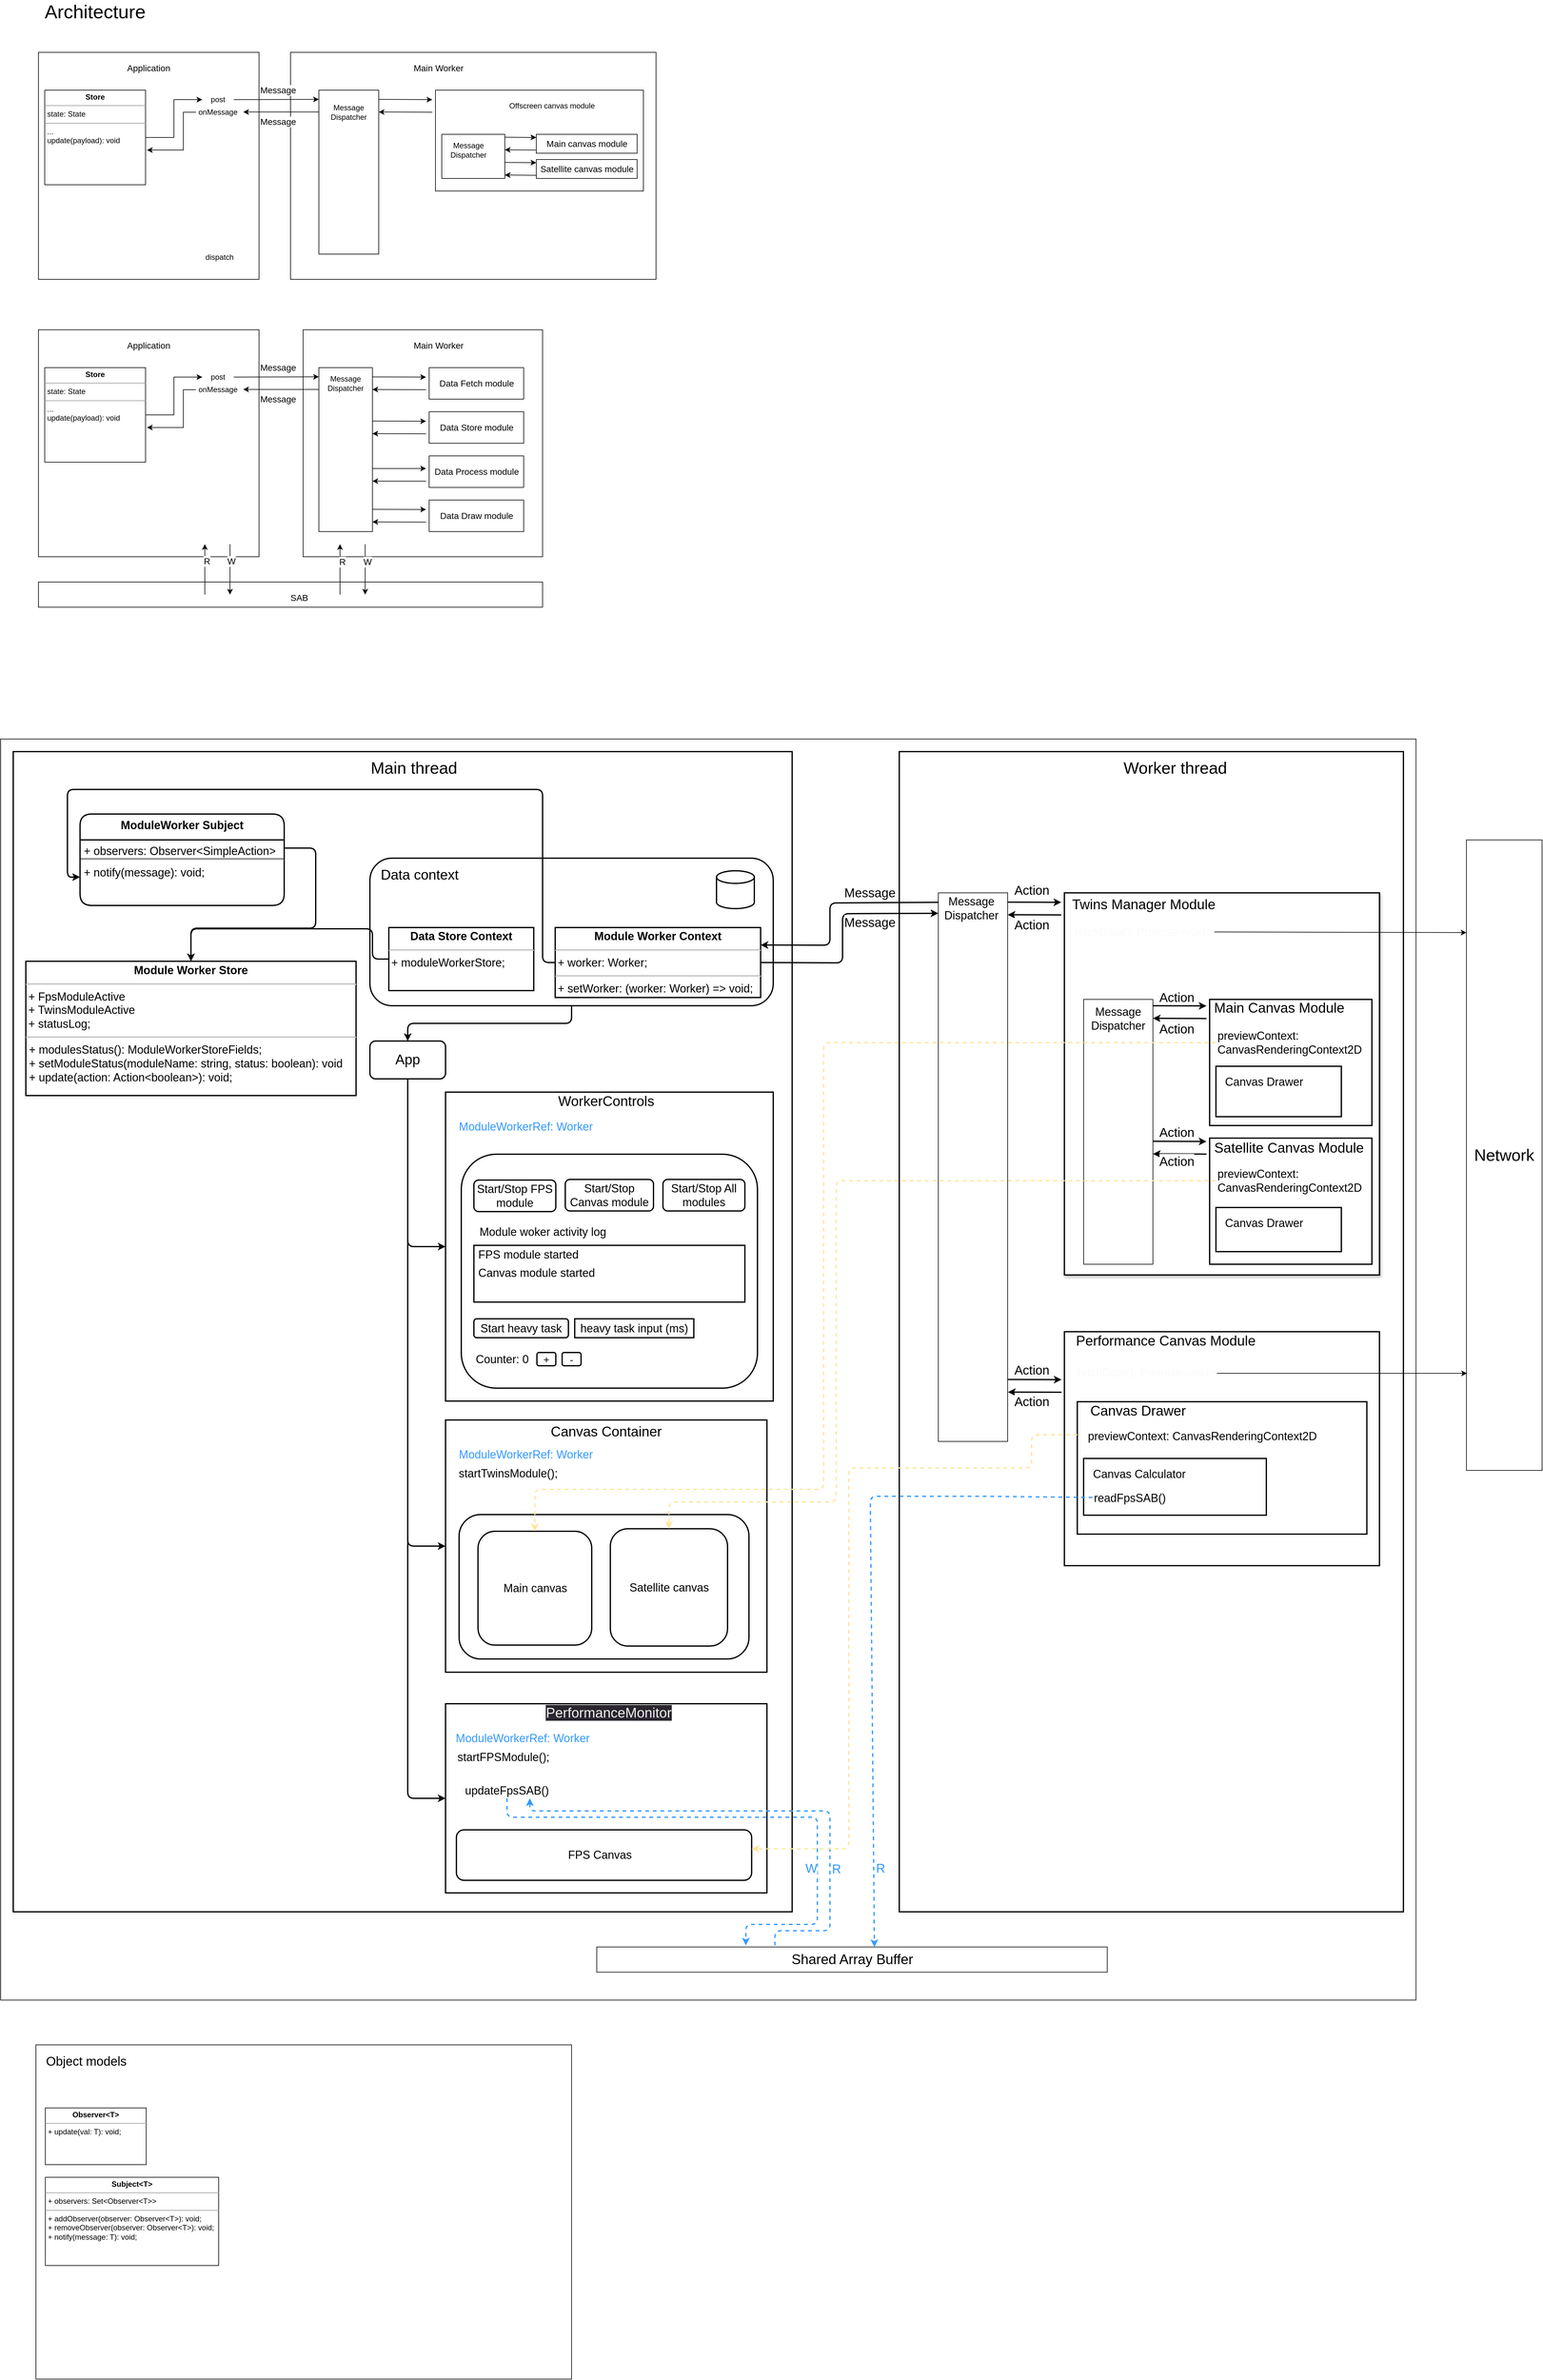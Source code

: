 <mxfile version="20.7.4" type="device"><diagram id="h54g0RJY-SKCdIhrQ2Me" name="Page-1"><mxGraphModel dx="5938" dy="3176" grid="1" gridSize="10" guides="1" tooltips="1" connect="1" arrows="1" fold="1" page="1" pageScale="1" pageWidth="827" pageHeight="1169" math="0" shadow="0"><root><mxCell id="0"/><mxCell id="1" parent="0"/><mxCell id="VuRKrDlXsBCHKtuJXxkc-2" value="" style="rounded=0;whiteSpace=wrap;html=1;" parent="1" vertex="1"><mxGeometry x="-1650" y="80" width="350" height="360" as="geometry"/></mxCell><mxCell id="VuRKrDlXsBCHKtuJXxkc-3" value="" style="rounded=0;whiteSpace=wrap;html=1;" parent="1" vertex="1"><mxGeometry x="-1250" y="80" width="580" height="360" as="geometry"/></mxCell><mxCell id="VuRKrDlXsBCHKtuJXxkc-4" value="Application" style="text;html=1;strokeColor=none;fillColor=none;align=center;verticalAlign=middle;whiteSpace=wrap;rounded=0;fontSize=14;" parent="1" vertex="1"><mxGeometry x="-1505" y="90" width="60" height="30" as="geometry"/></mxCell><mxCell id="VuRKrDlXsBCHKtuJXxkc-5" value="Main Worker" style="text;html=1;strokeColor=none;fillColor=none;align=center;verticalAlign=middle;whiteSpace=wrap;rounded=0;fontSize=14;" parent="1" vertex="1"><mxGeometry x="-1060" y="90" width="90" height="30" as="geometry"/></mxCell><mxCell id="VuRKrDlXsBCHKtuJXxkc-16" value="" style="rounded=0;whiteSpace=wrap;html=1;" parent="1" vertex="1"><mxGeometry x="-1205" y="140" width="95" height="260" as="geometry"/></mxCell><mxCell id="VuRKrDlXsBCHKtuJXxkc-17" value="Message Dispatcher" style="text;html=1;strokeColor=none;fillColor=none;align=center;verticalAlign=middle;whiteSpace=wrap;rounded=0;" parent="1" vertex="1"><mxGeometry x="-1190" y="160" width="65" height="30" as="geometry"/></mxCell><mxCell id="VuRKrDlXsBCHKtuJXxkc-54" value="" style="endArrow=classic;html=1;rounded=0;fontSize=14;" parent="1" edge="1"><mxGeometry width="50" height="50" relative="1" as="geometry"><mxPoint x="-1110" y="154.66" as="sourcePoint"/><mxPoint x="-1025" y="155" as="targetPoint"/></mxGeometry></mxCell><mxCell id="VuRKrDlXsBCHKtuJXxkc-55" value="" style="endArrow=classic;html=1;rounded=0;fontSize=14;" parent="1" edge="1"><mxGeometry width="50" height="50" relative="1" as="geometry"><mxPoint x="-1025" y="175" as="sourcePoint"/><mxPoint x="-1110" y="174.66" as="targetPoint"/></mxGeometry></mxCell><mxCell id="VuRKrDlXsBCHKtuJXxkc-62" value="" style="endArrow=classic;html=1;rounded=0;fontSize=14;exitX=1;exitY=0.5;exitDx=0;exitDy=0;" parent="1" source="VuRKrDlXsBCHKtuJXxkc-70" edge="1"><mxGeometry width="50" height="50" relative="1" as="geometry"><mxPoint x="-1325" y="154.58" as="sourcePoint"/><mxPoint x="-1205" y="154.58" as="targetPoint"/></mxGeometry></mxCell><mxCell id="VuRKrDlXsBCHKtuJXxkc-95" value="Message" style="edgeLabel;html=1;align=center;verticalAlign=middle;resizable=0;points=[];fontSize=14;" parent="VuRKrDlXsBCHKtuJXxkc-62" vertex="1" connectable="0"><mxGeometry x="0.264" y="3" relative="1" as="geometry"><mxPoint x="-16" y="-12" as="offset"/></mxGeometry></mxCell><mxCell id="VuRKrDlXsBCHKtuJXxkc-63" value="" style="endArrow=classic;html=1;rounded=0;fontSize=14;" parent="1" edge="1"><mxGeometry width="50" height="50" relative="1" as="geometry"><mxPoint x="-1205" y="174.58" as="sourcePoint"/><mxPoint x="-1325" y="174.58" as="targetPoint"/></mxGeometry></mxCell><mxCell id="VuRKrDlXsBCHKtuJXxkc-90" style="edgeStyle=orthogonalEdgeStyle;rounded=0;orthogonalLoop=1;jettySize=auto;html=1;exitX=0;exitY=0.5;exitDx=0;exitDy=0;entryX=1.014;entryY=0.633;entryDx=0;entryDy=0;entryPerimeter=0;fontSize=14;" parent="1" source="VuRKrDlXsBCHKtuJXxkc-69" target="VuRKrDlXsBCHKtuJXxkc-87" edge="1"><mxGeometry relative="1" as="geometry"><Array as="points"><mxPoint x="-1420" y="175"/><mxPoint x="-1420" y="235"/></Array></mxGeometry></mxCell><mxCell id="VuRKrDlXsBCHKtuJXxkc-69" value="onMessage" style="text;html=1;strokeColor=none;fillColor=none;align=center;verticalAlign=middle;whiteSpace=wrap;rounded=0;" parent="1" vertex="1"><mxGeometry x="-1400" y="160" width="70" height="30" as="geometry"/></mxCell><mxCell id="VuRKrDlXsBCHKtuJXxkc-70" value="post" style="text;html=1;strokeColor=none;fillColor=none;align=center;verticalAlign=middle;whiteSpace=wrap;rounded=0;" parent="1" vertex="1"><mxGeometry x="-1390" y="140" width="50" height="30" as="geometry"/></mxCell><mxCell id="VuRKrDlXsBCHKtuJXxkc-76" value="dispatch" style="text;html=1;strokeColor=none;fillColor=none;align=center;verticalAlign=middle;whiteSpace=wrap;rounded=0;" parent="1" vertex="1"><mxGeometry x="-1390" y="390" width="55" height="30" as="geometry"/></mxCell><mxCell id="VuRKrDlXsBCHKtuJXxkc-88" style="edgeStyle=orthogonalEdgeStyle;rounded=0;orthogonalLoop=1;jettySize=auto;html=1;exitX=1;exitY=0.5;exitDx=0;exitDy=0;fontSize=14;entryX=0;entryY=0.5;entryDx=0;entryDy=0;" parent="1" source="VuRKrDlXsBCHKtuJXxkc-87" target="VuRKrDlXsBCHKtuJXxkc-70" edge="1"><mxGeometry relative="1" as="geometry"><mxPoint x="-1400" y="155" as="targetPoint"/></mxGeometry></mxCell><mxCell id="VuRKrDlXsBCHKtuJXxkc-87" value="&lt;p style=&quot;margin:0px;margin-top:4px;text-align:center;&quot;&gt;&lt;b&gt;Store&lt;/b&gt;&lt;/p&gt;&lt;hr size=&quot;1&quot;&gt;&lt;p style=&quot;margin:0px;margin-left:4px;&quot;&gt;state: State&lt;/p&gt;&lt;hr size=&quot;1&quot;&gt;&lt;p style=&quot;margin:0px;margin-left:4px;&quot;&gt;...&lt;/p&gt;&lt;p style=&quot;margin:0px;margin-left:4px;&quot;&gt;update(payload): void&lt;/p&gt;" style="verticalAlign=top;align=left;overflow=fill;fontSize=12;fontFamily=Helvetica;html=1;" parent="1" vertex="1"><mxGeometry x="-1640" y="140" width="160" height="150" as="geometry"/></mxCell><mxCell id="VuRKrDlXsBCHKtuJXxkc-96" value="Message" style="edgeLabel;html=1;align=center;verticalAlign=middle;resizable=0;points=[];fontSize=14;" parent="1" vertex="1" connectable="0"><mxGeometry x="-1270.0" y="190.004" as="geometry"/></mxCell><mxCell id="VuRKrDlXsBCHKtuJXxkc-97" value="" style="rounded=0;whiteSpace=wrap;html=1;" parent="1" vertex="1"><mxGeometry x="-1650" y="520" width="350" height="360" as="geometry"/></mxCell><mxCell id="VuRKrDlXsBCHKtuJXxkc-98" value="" style="rounded=0;whiteSpace=wrap;html=1;" parent="1" vertex="1"><mxGeometry x="-1230" y="520" width="380" height="360" as="geometry"/></mxCell><mxCell id="VuRKrDlXsBCHKtuJXxkc-99" value="Application" style="text;html=1;strokeColor=none;fillColor=none;align=center;verticalAlign=middle;whiteSpace=wrap;rounded=0;fontSize=14;" parent="1" vertex="1"><mxGeometry x="-1505" y="530" width="60" height="30" as="geometry"/></mxCell><mxCell id="VuRKrDlXsBCHKtuJXxkc-100" value="Main Worker" style="text;html=1;strokeColor=none;fillColor=none;align=center;verticalAlign=middle;whiteSpace=wrap;rounded=0;fontSize=14;" parent="1" vertex="1"><mxGeometry x="-1060" y="530" width="90" height="30" as="geometry"/></mxCell><mxCell id="VuRKrDlXsBCHKtuJXxkc-101" value="" style="rounded=0;whiteSpace=wrap;html=1;" parent="1" vertex="1"><mxGeometry x="-1205" y="580" width="85" height="260" as="geometry"/></mxCell><mxCell id="VuRKrDlXsBCHKtuJXxkc-102" value="Message Dispatcher" style="text;html=1;strokeColor=none;fillColor=none;align=center;verticalAlign=middle;whiteSpace=wrap;rounded=0;" parent="1" vertex="1"><mxGeometry x="-1200" y="590" width="75" height="30" as="geometry"/></mxCell><mxCell id="VuRKrDlXsBCHKtuJXxkc-103" value="Data Store module" style="html=1;fontSize=14;" parent="1" vertex="1"><mxGeometry x="-1030" y="650" width="150" height="50" as="geometry"/></mxCell><mxCell id="VuRKrDlXsBCHKtuJXxkc-104" value="Data Process module" style="html=1;fontSize=14;" parent="1" vertex="1"><mxGeometry x="-1030" y="720" width="150" height="50" as="geometry"/></mxCell><mxCell id="VuRKrDlXsBCHKtuJXxkc-105" value="Data Draw module" style="html=1;fontSize=14;" parent="1" vertex="1"><mxGeometry x="-1030" y="790" width="150" height="50" as="geometry"/></mxCell><mxCell id="VuRKrDlXsBCHKtuJXxkc-106" value="Data Fetch module" style="html=1;fontSize=14;" parent="1" vertex="1"><mxGeometry x="-1030" y="580" width="150" height="50" as="geometry"/></mxCell><mxCell id="VuRKrDlXsBCHKtuJXxkc-115" value="" style="endArrow=classic;html=1;rounded=0;fontSize=14;exitX=1;exitY=0.5;exitDx=0;exitDy=0;" parent="1" source="VuRKrDlXsBCHKtuJXxkc-120" edge="1"><mxGeometry width="50" height="50" relative="1" as="geometry"><mxPoint x="-1325" y="594.58" as="sourcePoint"/><mxPoint x="-1205" y="594.58" as="targetPoint"/></mxGeometry></mxCell><mxCell id="VuRKrDlXsBCHKtuJXxkc-116" value="Message" style="edgeLabel;html=1;align=center;verticalAlign=middle;resizable=0;points=[];fontSize=14;" parent="VuRKrDlXsBCHKtuJXxkc-115" vertex="1" connectable="0"><mxGeometry x="0.264" y="3" relative="1" as="geometry"><mxPoint x="-16" y="-12" as="offset"/></mxGeometry></mxCell><mxCell id="VuRKrDlXsBCHKtuJXxkc-117" value="" style="endArrow=classic;html=1;rounded=0;fontSize=14;" parent="1" edge="1"><mxGeometry width="50" height="50" relative="1" as="geometry"><mxPoint x="-1205" y="614.58" as="sourcePoint"/><mxPoint x="-1325" y="614.58" as="targetPoint"/></mxGeometry></mxCell><mxCell id="VuRKrDlXsBCHKtuJXxkc-118" style="edgeStyle=orthogonalEdgeStyle;rounded=0;orthogonalLoop=1;jettySize=auto;html=1;exitX=0;exitY=0.5;exitDx=0;exitDy=0;entryX=1.014;entryY=0.633;entryDx=0;entryDy=0;entryPerimeter=0;fontSize=14;" parent="1" source="VuRKrDlXsBCHKtuJXxkc-119" target="VuRKrDlXsBCHKtuJXxkc-123" edge="1"><mxGeometry relative="1" as="geometry"><Array as="points"><mxPoint x="-1420" y="615"/><mxPoint x="-1420" y="675"/></Array></mxGeometry></mxCell><mxCell id="VuRKrDlXsBCHKtuJXxkc-119" value="onMessage" style="text;html=1;strokeColor=none;fillColor=none;align=center;verticalAlign=middle;whiteSpace=wrap;rounded=0;" parent="1" vertex="1"><mxGeometry x="-1400" y="600" width="70" height="30" as="geometry"/></mxCell><mxCell id="VuRKrDlXsBCHKtuJXxkc-120" value="post" style="text;html=1;strokeColor=none;fillColor=none;align=center;verticalAlign=middle;whiteSpace=wrap;rounded=0;" parent="1" vertex="1"><mxGeometry x="-1390" y="580" width="50" height="30" as="geometry"/></mxCell><mxCell id="VuRKrDlXsBCHKtuJXxkc-122" style="edgeStyle=orthogonalEdgeStyle;rounded=0;orthogonalLoop=1;jettySize=auto;html=1;exitX=1;exitY=0.5;exitDx=0;exitDy=0;fontSize=14;entryX=0;entryY=0.5;entryDx=0;entryDy=0;" parent="1" source="VuRKrDlXsBCHKtuJXxkc-123" target="VuRKrDlXsBCHKtuJXxkc-120" edge="1"><mxGeometry relative="1" as="geometry"><mxPoint x="-1400" y="595" as="targetPoint"/></mxGeometry></mxCell><mxCell id="VuRKrDlXsBCHKtuJXxkc-123" value="&lt;p style=&quot;margin:0px;margin-top:4px;text-align:center;&quot;&gt;&lt;b&gt;Store&lt;/b&gt;&lt;/p&gt;&lt;hr size=&quot;1&quot;&gt;&lt;p style=&quot;margin:0px;margin-left:4px;&quot;&gt;state: State&lt;/p&gt;&lt;hr size=&quot;1&quot;&gt;&lt;p style=&quot;margin:0px;margin-left:4px;&quot;&gt;...&lt;/p&gt;&lt;p style=&quot;margin:0px;margin-left:4px;&quot;&gt;update(payload): void&lt;/p&gt;" style="verticalAlign=top;align=left;overflow=fill;fontSize=12;fontFamily=Helvetica;html=1;" parent="1" vertex="1"><mxGeometry x="-1640" y="580" width="160" height="150" as="geometry"/></mxCell><mxCell id="VuRKrDlXsBCHKtuJXxkc-124" value="Message" style="edgeLabel;html=1;align=center;verticalAlign=middle;resizable=0;points=[];fontSize=14;" parent="1" vertex="1" connectable="0"><mxGeometry x="-1270.0" y="630.004" as="geometry"/></mxCell><mxCell id="VuRKrDlXsBCHKtuJXxkc-125" value="" style="rounded=0;whiteSpace=wrap;html=1;fontSize=14;" parent="1" vertex="1"><mxGeometry x="-1650" y="920" width="800" height="40" as="geometry"/></mxCell><mxCell id="VuRKrDlXsBCHKtuJXxkc-126" value="SAB" style="text;html=1;strokeColor=none;fillColor=none;align=center;verticalAlign=middle;whiteSpace=wrap;rounded=0;fontSize=14;" parent="1" vertex="1"><mxGeometry x="-1266" y="930" width="60" height="30" as="geometry"/></mxCell><mxCell id="VuRKrDlXsBCHKtuJXxkc-136" value="" style="endArrow=classic;html=1;rounded=0;fontSize=14;" parent="1" edge="1"><mxGeometry width="50" height="50" relative="1" as="geometry"><mxPoint x="-1171.5" y="940" as="sourcePoint"/><mxPoint x="-1171.5" y="860" as="targetPoint"/></mxGeometry></mxCell><mxCell id="VuRKrDlXsBCHKtuJXxkc-141" value="R" style="edgeLabel;html=1;align=center;verticalAlign=middle;resizable=0;points=[];fontSize=14;" parent="VuRKrDlXsBCHKtuJXxkc-136" vertex="1" connectable="0"><mxGeometry x="0.295" y="-3" relative="1" as="geometry"><mxPoint as="offset"/></mxGeometry></mxCell><mxCell id="VuRKrDlXsBCHKtuJXxkc-137" value="" style="endArrow=classic;html=1;rounded=0;fontSize=14;" parent="1" edge="1"><mxGeometry width="50" height="50" relative="1" as="geometry"><mxPoint x="-1131.5" y="860" as="sourcePoint"/><mxPoint x="-1131.5" y="940" as="targetPoint"/></mxGeometry></mxCell><mxCell id="VuRKrDlXsBCHKtuJXxkc-140" value="W" style="edgeLabel;html=1;align=center;verticalAlign=middle;resizable=0;points=[];fontSize=14;" parent="VuRKrDlXsBCHKtuJXxkc-137" vertex="1" connectable="0"><mxGeometry x="-0.315" y="3" relative="1" as="geometry"><mxPoint as="offset"/></mxGeometry></mxCell><mxCell id="VuRKrDlXsBCHKtuJXxkc-138" value="" style="endArrow=classic;html=1;rounded=0;fontSize=14;" parent="1" edge="1"><mxGeometry width="50" height="50" relative="1" as="geometry"><mxPoint x="-1386" y="940" as="sourcePoint"/><mxPoint x="-1386" y="860" as="targetPoint"/></mxGeometry></mxCell><mxCell id="VuRKrDlXsBCHKtuJXxkc-143" value="R" style="edgeLabel;html=1;align=center;verticalAlign=middle;resizable=0;points=[];fontSize=14;" parent="VuRKrDlXsBCHKtuJXxkc-138" vertex="1" connectable="0"><mxGeometry x="0.335" y="-3" relative="1" as="geometry"><mxPoint as="offset"/></mxGeometry></mxCell><mxCell id="VuRKrDlXsBCHKtuJXxkc-139" value="" style="endArrow=classic;html=1;rounded=0;fontSize=14;" parent="1" edge="1"><mxGeometry width="50" height="50" relative="1" as="geometry"><mxPoint x="-1346" y="860" as="sourcePoint"/><mxPoint x="-1346" y="940" as="targetPoint"/></mxGeometry></mxCell><mxCell id="VuRKrDlXsBCHKtuJXxkc-142" value="W" style="edgeLabel;html=1;align=center;verticalAlign=middle;resizable=0;points=[];fontSize=14;" parent="VuRKrDlXsBCHKtuJXxkc-139" vertex="1" connectable="0"><mxGeometry x="-0.335" y="2" relative="1" as="geometry"><mxPoint as="offset"/></mxGeometry></mxCell><mxCell id="VuRKrDlXsBCHKtuJXxkc-147" value="Architecture" style="text;html=1;strokeColor=none;fillColor=none;align=center;verticalAlign=middle;whiteSpace=wrap;rounded=0;fontSize=30;" parent="1" vertex="1"><mxGeometry x="-1650" width="180" height="30" as="geometry"/></mxCell><mxCell id="VuRKrDlXsBCHKtuJXxkc-157" value="" style="endArrow=classic;html=1;rounded=0;fontSize=14;" parent="1" edge="1"><mxGeometry width="50" height="50" relative="1" as="geometry"><mxPoint x="-1120" y="594.7" as="sourcePoint"/><mxPoint x="-1035" y="595.04" as="targetPoint"/></mxGeometry></mxCell><mxCell id="VuRKrDlXsBCHKtuJXxkc-158" value="" style="endArrow=classic;html=1;rounded=0;fontSize=14;" parent="1" edge="1"><mxGeometry width="50" height="50" relative="1" as="geometry"><mxPoint x="-1035" y="615.04" as="sourcePoint"/><mxPoint x="-1120" y="614.7" as="targetPoint"/></mxGeometry></mxCell><mxCell id="VuRKrDlXsBCHKtuJXxkc-159" value="" style="endArrow=classic;html=1;rounded=0;fontSize=14;" parent="1" edge="1"><mxGeometry width="50" height="50" relative="1" as="geometry"><mxPoint x="-1120" y="664.7" as="sourcePoint"/><mxPoint x="-1035" y="665.04" as="targetPoint"/></mxGeometry></mxCell><mxCell id="VuRKrDlXsBCHKtuJXxkc-160" value="" style="endArrow=classic;html=1;rounded=0;fontSize=14;" parent="1" edge="1"><mxGeometry width="50" height="50" relative="1" as="geometry"><mxPoint x="-1035" y="685.04" as="sourcePoint"/><mxPoint x="-1120" y="684.7" as="targetPoint"/></mxGeometry></mxCell><mxCell id="VuRKrDlXsBCHKtuJXxkc-161" value="" style="endArrow=classic;html=1;rounded=0;fontSize=14;" parent="1" edge="1"><mxGeometry width="50" height="50" relative="1" as="geometry"><mxPoint x="-1120" y="740.04" as="sourcePoint"/><mxPoint x="-1035" y="740.04" as="targetPoint"/></mxGeometry></mxCell><mxCell id="VuRKrDlXsBCHKtuJXxkc-162" value="" style="endArrow=classic;html=1;rounded=0;fontSize=14;" parent="1" edge="1"><mxGeometry width="50" height="50" relative="1" as="geometry"><mxPoint x="-1035" y="760.04" as="sourcePoint"/><mxPoint x="-1120" y="760.04" as="targetPoint"/></mxGeometry></mxCell><mxCell id="VuRKrDlXsBCHKtuJXxkc-163" value="" style="endArrow=classic;html=1;rounded=0;fontSize=14;" parent="1" edge="1"><mxGeometry width="50" height="50" relative="1" as="geometry"><mxPoint x="-1120" y="804.7" as="sourcePoint"/><mxPoint x="-1035" y="805.04" as="targetPoint"/></mxGeometry></mxCell><mxCell id="VuRKrDlXsBCHKtuJXxkc-164" value="" style="endArrow=classic;html=1;rounded=0;fontSize=14;" parent="1" edge="1"><mxGeometry width="50" height="50" relative="1" as="geometry"><mxPoint x="-1035" y="825.04" as="sourcePoint"/><mxPoint x="-1120" y="824.7" as="targetPoint"/></mxGeometry></mxCell><mxCell id="S-R1VQh-44AHPfIKQIAo-4" value="" style="rounded=0;whiteSpace=wrap;html=1;" parent="1" vertex="1"><mxGeometry x="-1020" y="140" width="330" height="160" as="geometry"/></mxCell><mxCell id="S-R1VQh-44AHPfIKQIAo-5" value="Main canvas module" style="html=1;fontSize=14;" parent="1" vertex="1"><mxGeometry x="-860" y="210" width="160" height="30" as="geometry"/></mxCell><mxCell id="S-R1VQh-44AHPfIKQIAo-6" value="Satellite canvas module" style="html=1;fontSize=14;" parent="1" vertex="1"><mxGeometry x="-860" y="250" width="160" height="30" as="geometry"/></mxCell><mxCell id="S-R1VQh-44AHPfIKQIAo-7" value="Offscreen canvas module" style="text;html=1;strokeColor=none;fillColor=none;align=center;verticalAlign=middle;whiteSpace=wrap;rounded=0;" parent="1" vertex="1"><mxGeometry x="-910" y="150" width="150" height="30" as="geometry"/></mxCell><mxCell id="S-R1VQh-44AHPfIKQIAo-8" value="" style="rounded=0;whiteSpace=wrap;html=1;" parent="1" vertex="1"><mxGeometry x="-1010" y="210" width="100" height="70" as="geometry"/></mxCell><mxCell id="S-R1VQh-44AHPfIKQIAo-9" value="Message Dispatcher" style="text;html=1;strokeColor=none;fillColor=none;align=center;verticalAlign=middle;whiteSpace=wrap;rounded=0;" parent="1" vertex="1"><mxGeometry x="-1000" y="220" width="65" height="30" as="geometry"/></mxCell><mxCell id="S-R1VQh-44AHPfIKQIAo-10" value="" style="endArrow=classic;html=1;rounded=0;fontSize=14;" parent="1" edge="1"><mxGeometry width="50" height="50" relative="1" as="geometry"><mxPoint x="-910" y="214.57" as="sourcePoint"/><mxPoint x="-860" y="215" as="targetPoint"/></mxGeometry></mxCell><mxCell id="S-R1VQh-44AHPfIKQIAo-11" value="" style="endArrow=classic;html=1;rounded=0;fontSize=14;" parent="1" edge="1"><mxGeometry width="50" height="50" relative="1" as="geometry"><mxPoint x="-860" y="235" as="sourcePoint"/><mxPoint x="-910" y="234.57" as="targetPoint"/></mxGeometry></mxCell><mxCell id="S-R1VQh-44AHPfIKQIAo-12" value="" style="endArrow=classic;html=1;rounded=0;fontSize=14;" parent="1" edge="1"><mxGeometry width="50" height="50" relative="1" as="geometry"><mxPoint x="-910" y="254.57" as="sourcePoint"/><mxPoint x="-860" y="255" as="targetPoint"/></mxGeometry></mxCell><mxCell id="S-R1VQh-44AHPfIKQIAo-13" value="" style="endArrow=classic;html=1;rounded=0;fontSize=14;" parent="1" edge="1"><mxGeometry width="50" height="50" relative="1" as="geometry"><mxPoint x="-860" y="275" as="sourcePoint"/><mxPoint x="-910" y="274.57" as="targetPoint"/></mxGeometry></mxCell><mxCell id="R8_MpH0lHUsFo03c0QDo-8" value="" style="rounded=0;whiteSpace=wrap;html=1;fontSize=18;" parent="1" vertex="1"><mxGeometry x="-1654" y="3240" width="850" height="530" as="geometry"/></mxCell><mxCell id="R8_MpH0lHUsFo03c0QDo-10" value="Object models" style="text;html=1;strokeColor=none;fillColor=none;align=center;verticalAlign=middle;whiteSpace=wrap;rounded=0;strokeWidth=2;fontSize=20;" parent="1" vertex="1"><mxGeometry x="-1649" y="3250" width="150" height="30" as="geometry"/></mxCell><mxCell id="R8_MpH0lHUsFo03c0QDo-11" value="&lt;p style=&quot;margin:0px;margin-top:4px;text-align:center;&quot;&gt;&lt;b&gt;Subject&amp;lt;T&amp;gt;&lt;/b&gt;&lt;/p&gt;&lt;hr size=&quot;1&quot;&gt;&lt;p style=&quot;margin:0px;margin-left:4px;&quot;&gt;+ observers: Set&amp;lt;Observer&amp;lt;T&amp;gt;&amp;gt;&lt;/p&gt;&lt;hr size=&quot;1&quot;&gt;&lt;p style=&quot;margin:0px;margin-left:4px;&quot;&gt;+ addObserver(observer: Observer&amp;lt;T&amp;gt;): void;&lt;/p&gt;&lt;p style=&quot;margin:0px;margin-left:4px;&quot;&gt;+ removeObserver(observer: Observer&amp;lt;T&amp;gt;): void;&lt;br&gt;&lt;/p&gt;&lt;p style=&quot;margin:0px;margin-left:4px;&quot;&gt;+ notify(message: T): void;&lt;br&gt;&lt;/p&gt;" style="verticalAlign=top;align=left;overflow=fill;fontSize=12;fontFamily=Helvetica;html=1;" parent="1" vertex="1"><mxGeometry x="-1639" y="3450" width="275" height="140" as="geometry"/></mxCell><mxCell id="R8_MpH0lHUsFo03c0QDo-12" value="&lt;p style=&quot;margin:0px;margin-top:4px;text-align:center;&quot;&gt;&lt;b&gt;Observer&amp;lt;T&amp;gt;&lt;/b&gt;&lt;/p&gt;&lt;hr size=&quot;1&quot;&gt;&lt;p style=&quot;margin:0px;margin-left:4px;&quot;&gt;&lt;/p&gt;&lt;p style=&quot;margin:0px;margin-left:4px;&quot;&gt;+ update(val: T): void;&lt;/p&gt;" style="verticalAlign=top;align=left;overflow=fill;fontSize=12;fontFamily=Helvetica;html=1;" parent="1" vertex="1"><mxGeometry x="-1639" y="3340" width="160" height="90" as="geometry"/></mxCell><mxCell id="GGvu843BadRoEdbmNUeA-3" value="" style="rounded=0;whiteSpace=wrap;html=1;shadow=0;glass=0;gradientColor=none;" parent="1" vertex="1"><mxGeometry x="-1710" y="1169" width="2246" height="2000" as="geometry"/></mxCell><mxCell id="GGvu843BadRoEdbmNUeA-30" value="" style="rounded=0;whiteSpace=wrap;html=1;strokeWidth=2;fontSize=16;" parent="1" vertex="1"><mxGeometry x="-1690" y="1189" width="1236" height="1840" as="geometry"/></mxCell><mxCell id="GGvu843BadRoEdbmNUeA-45" value="Main thread" style="text;html=1;strokeColor=none;fillColor=none;align=center;verticalAlign=middle;whiteSpace=wrap;rounded=0;strokeWidth=2;fontSize=26;" parent="1" vertex="1"><mxGeometry x="-1129" y="1200" width="150" height="30" as="geometry"/></mxCell><mxCell id="GGvu843BadRoEdbmNUeA-160" value="&lt;p style=&quot;margin: 4px 0px 0px; text-align: center; font-size: 18px;&quot;&gt;&lt;b style=&quot;font-size: 18px;&quot;&gt;Module Worker Store&lt;/b&gt;&lt;/p&gt;&lt;hr style=&quot;font-size: 18px;&quot;&gt;&lt;p style=&quot;margin: 0px 0px 0px 4px; font-size: 18px;&quot;&gt;&lt;font style=&quot;font-size: 18px;&quot;&gt;+&amp;nbsp;&lt;/font&gt;&lt;span style=&quot;background-color: initial; font-size: 18px;&quot;&gt;FpsModuleActive&lt;/span&gt;&lt;/p&gt;&lt;p style=&quot;margin: 0px 0px 0px 4px; font-size: 18px;&quot;&gt;&lt;span style=&quot;font-size: 18px;&quot;&gt;+ TwinsModuleActive&lt;/span&gt;&lt;/p&gt;&lt;p style=&quot;margin: 0px 0px 0px 4px; font-size: 18px;&quot;&gt;&lt;font style=&quot;font-size: 18px;&quot;&gt;&lt;span style=&quot;background-color: initial; font-size: 18px;&quot;&gt;+ statusLog&lt;/span&gt;&lt;span style=&quot;font-size: 18px;&quot;&gt;;&lt;/span&gt;&lt;/font&gt;&lt;/p&gt;&lt;hr style=&quot;font-size: 18px;&quot;&gt;&lt;span style=&quot;font-size: 18px;&quot;&gt;&amp;nbsp;+ modulesStatus():&amp;nbsp;ModuleWorkerStoreFields;&lt;br style=&quot;font-size: 18px;&quot;&gt;&amp;nbsp;+&amp;nbsp;setModuleStatus(moduleName: string, status: boolean): void&lt;/span&gt;&lt;br style=&quot;font-size: 18px;&quot;&gt;&lt;span style=&quot;font-size: 18px;&quot;&gt;&amp;nbsp;+ update(action: Action&amp;lt;boolean&amp;gt;&lt;/span&gt;&lt;span style=&quot;font-size: 18px;&quot;&gt;): void;&lt;/span&gt;" style="verticalAlign=top;align=left;overflow=fill;fontSize=18;fontFamily=Helvetica;html=1;strokeWidth=2;" parent="1" vertex="1"><mxGeometry x="-1670" y="1521.5" width="524" height="213" as="geometry"/></mxCell><mxCell id="GGvu843BadRoEdbmNUeA-161" style="edgeStyle=orthogonalEdgeStyle;rounded=1;orthogonalLoop=1;jettySize=auto;html=1;exitX=0.5;exitY=1;exitDx=0;exitDy=0;fontSize=16;strokeWidth=2;" parent="1" source="GGvu843BadRoEdbmNUeA-162" target="GGvu843BadRoEdbmNUeA-171" edge="1"><mxGeometry relative="1" as="geometry"/></mxCell><mxCell id="GGvu843BadRoEdbmNUeA-162" value="" style="rounded=1;whiteSpace=wrap;html=1;strokeWidth=2;fontSize=20;" parent="1" vertex="1"><mxGeometry x="-1124" y="1358" width="640" height="234" as="geometry"/></mxCell><mxCell id="GGvu843BadRoEdbmNUeA-163" value="" style="strokeWidth=2;html=1;shape=mxgraph.flowchart.database;whiteSpace=wrap;fontSize=18;" parent="1" vertex="1"><mxGeometry x="-574" y="1378" width="60" height="60" as="geometry"/></mxCell><mxCell id="GGvu843BadRoEdbmNUeA-164" value="&lt;font style=&quot;font-size: 22px;&quot;&gt;Data context&lt;/font&gt;" style="text;html=1;strokeColor=none;fillColor=none;align=center;verticalAlign=middle;whiteSpace=wrap;rounded=0;strokeWidth=2;fontSize=22;" parent="1" vertex="1"><mxGeometry x="-1110" y="1370" width="130" height="30" as="geometry"/></mxCell><mxCell id="GGvu843BadRoEdbmNUeA-165" value="&lt;p style=&quot;margin: 4px 0px 0px; text-align: center; font-size: 18px;&quot;&gt;&lt;b style=&quot;font-size: 18px;&quot;&gt;&lt;font style=&quot;font-size: 18px;&quot;&gt;Module Worker Context&lt;/font&gt;&lt;/b&gt;&lt;/p&gt;&lt;hr style=&quot;font-size: 18px;&quot;&gt;&lt;p style=&quot;margin: 0px 0px 0px 4px; font-size: 18px;&quot;&gt;&lt;font style=&quot;font-size: 18px;&quot;&gt;+ worker: Worker;&lt;/font&gt;&lt;/p&gt;&lt;hr style=&quot;font-size: 18px;&quot;&gt;&lt;p style=&quot;margin: 0px 0px 0px 4px; font-size: 18px;&quot;&gt;&lt;font style=&quot;font-size: 18px;&quot;&gt;+ setWorker: (worker: Worker) =&amp;gt; void;&lt;/font&gt;&lt;/p&gt;" style="verticalAlign=top;align=left;overflow=fill;fontSize=18;fontFamily=Helvetica;html=1;strokeWidth=2;" parent="1" vertex="1"><mxGeometry x="-830" y="1468" width="326" height="111" as="geometry"/></mxCell><mxCell id="GGvu843BadRoEdbmNUeA-166" style="edgeStyle=orthogonalEdgeStyle;rounded=1;orthogonalLoop=1;jettySize=auto;html=1;entryX=0.5;entryY=0;entryDx=0;entryDy=0;fontSize=16;strokeWidth=2;" parent="1" source="GGvu843BadRoEdbmNUeA-167" target="GGvu843BadRoEdbmNUeA-160" edge="1"><mxGeometry relative="1" as="geometry"><Array as="points"><mxPoint x="-1120" y="1518"/><mxPoint x="-1120" y="1470"/><mxPoint x="-1408" y="1470"/></Array></mxGeometry></mxCell><mxCell id="GGvu843BadRoEdbmNUeA-283" style="edgeStyle=orthogonalEdgeStyle;rounded=1;orthogonalLoop=1;jettySize=auto;html=1;exitX=0;exitY=0.5;exitDx=0;exitDy=0;fontSize=16;fontColor=#fafafa;startArrow=none;startFill=0;endArrow=classic;endFill=1;strokeWidth=2;" parent="1" source="GGvu843BadRoEdbmNUeA-165" target="GGvu843BadRoEdbmNUeA-176" edge="1"><mxGeometry relative="1" as="geometry"><Array as="points"><mxPoint x="-850" y="1524"/><mxPoint x="-850" y="1249"/><mxPoint x="-1604" y="1249"/><mxPoint x="-1604" y="1388"/></Array></mxGeometry></mxCell><mxCell id="GGvu843BadRoEdbmNUeA-167" value="&lt;p style=&quot;margin: 4px 0px 0px; text-align: center; font-size: 18px;&quot;&gt;&lt;b style=&quot;font-size: 18px;&quot;&gt;Data Store Context&lt;/b&gt;&lt;/p&gt;&lt;hr style=&quot;font-size: 18px;&quot;&gt;&lt;p style=&quot;margin: 0px 0px 0px 4px; font-size: 18px;&quot;&gt;&lt;font style=&quot;font-size: 18px;&quot;&gt;+ moduleWorkerStore;&lt;/font&gt;&lt;/p&gt;" style="verticalAlign=top;align=left;overflow=fill;fontSize=18;fontFamily=Helvetica;html=1;strokeWidth=2;" parent="1" vertex="1"><mxGeometry x="-1094" y="1468" width="230" height="100" as="geometry"/></mxCell><mxCell id="GGvu843BadRoEdbmNUeA-168" style="edgeStyle=orthogonalEdgeStyle;rounded=1;orthogonalLoop=1;jettySize=auto;html=1;entryX=0;entryY=0.5;entryDx=0;entryDy=0;fontSize=16;strokeWidth=2;" parent="1" source="GGvu843BadRoEdbmNUeA-171" target="GGvu843BadRoEdbmNUeA-177" edge="1"><mxGeometry relative="1" as="geometry"><mxPoint x="-1034" y="1953.5" as="targetPoint"/></mxGeometry></mxCell><mxCell id="GGvu843BadRoEdbmNUeA-169" style="edgeStyle=orthogonalEdgeStyle;rounded=1;orthogonalLoop=1;jettySize=auto;html=1;entryX=0;entryY=0.5;entryDx=0;entryDy=0;fontSize=16;strokeWidth=2;" parent="1" source="GGvu843BadRoEdbmNUeA-171" target="GGvu843BadRoEdbmNUeA-193" edge="1"><mxGeometry relative="1" as="geometry"><mxPoint x="-1034" y="2564.5" as="targetPoint"/></mxGeometry></mxCell><mxCell id="GGvu843BadRoEdbmNUeA-170" style="edgeStyle=orthogonalEdgeStyle;rounded=1;orthogonalLoop=1;jettySize=auto;html=1;entryX=0;entryY=0.5;entryDx=0;entryDy=0;fontSize=16;strokeWidth=2;" parent="1" source="GGvu843BadRoEdbmNUeA-171" target="GGvu843BadRoEdbmNUeA-199" edge="1"><mxGeometry relative="1" as="geometry"><mxPoint x="-1016.5" y="3220" as="targetPoint"/></mxGeometry></mxCell><mxCell id="GGvu843BadRoEdbmNUeA-171" value="App" style="rounded=1;whiteSpace=wrap;html=1;strokeWidth=2;fontSize=22;" parent="1" vertex="1"><mxGeometry x="-1124" y="1648" width="120" height="60" as="geometry"/></mxCell><mxCell id="GGvu843BadRoEdbmNUeA-172" style="edgeStyle=orthogonalEdgeStyle;rounded=1;orthogonalLoop=1;jettySize=auto;html=1;exitX=1;exitY=0.5;exitDx=0;exitDy=0;entryX=0.5;entryY=0;entryDx=0;entryDy=0;fontSize=16;strokeWidth=2;" parent="1" source="GGvu843BadRoEdbmNUeA-174" target="GGvu843BadRoEdbmNUeA-160" edge="1"><mxGeometry relative="1" as="geometry"><Array as="points"><mxPoint x="-1210" y="1342"/><mxPoint x="-1210" y="1469"/><mxPoint x="-1408" y="1469"/></Array></mxGeometry></mxCell><mxCell id="GGvu843BadRoEdbmNUeA-173" value="ModuleWorker Subject" style="swimlane;fontStyle=1;align=center;verticalAlign=top;childLayout=stackLayout;horizontal=1;startSize=41;horizontalStack=0;resizeParent=1;resizeParentMax=0;resizeLast=0;collapsible=1;marginBottom=0;rounded=1;strokeWidth=2;fontSize=18;" parent="1" vertex="1"><mxGeometry x="-1584" y="1288" width="324" height="145" as="geometry"/></mxCell><mxCell id="GGvu843BadRoEdbmNUeA-174" value="+ observers: Observer&lt;SimpleAction&gt;" style="text;strokeColor=none;fillColor=none;align=left;verticalAlign=top;spacingLeft=4;spacingRight=4;overflow=hidden;rotatable=0;points=[[0,0.5],[1,0.5]];portConstraint=eastwest;rounded=1;strokeWidth=2;fontSize=18;" parent="GGvu843BadRoEdbmNUeA-173" vertex="1"><mxGeometry y="41" width="324" height="26" as="geometry"/></mxCell><mxCell id="GGvu843BadRoEdbmNUeA-175" value="" style="line;strokeWidth=1;fillColor=none;align=left;verticalAlign=middle;spacingTop=-1;spacingLeft=3;spacingRight=3;rotatable=0;labelPosition=right;points=[];portConstraint=eastwest;strokeColor=inherit;rounded=1;fontSize=16;" parent="GGvu843BadRoEdbmNUeA-173" vertex="1"><mxGeometry y="67" width="324" height="8" as="geometry"/></mxCell><mxCell id="GGvu843BadRoEdbmNUeA-176" value="+ notify(message): void;" style="text;strokeColor=none;fillColor=none;align=left;verticalAlign=top;spacingLeft=4;spacingRight=4;overflow=hidden;rotatable=0;points=[[0,0.5],[1,0.5]];portConstraint=eastwest;rounded=1;strokeWidth=2;fontSize=18;" parent="GGvu843BadRoEdbmNUeA-173" vertex="1"><mxGeometry y="75" width="324" height="70" as="geometry"/></mxCell><mxCell id="GGvu843BadRoEdbmNUeA-177" value="" style="rounded=0;whiteSpace=wrap;html=1;strokeWidth=2;fontSize=16;fontColor=#3399FF;" parent="1" vertex="1"><mxGeometry x="-1004" y="1729" width="520" height="490" as="geometry"/></mxCell><mxCell id="GGvu843BadRoEdbmNUeA-178" value="ModuleWorkerRef: Worker" style="text;html=1;strokeColor=none;fillColor=none;align=center;verticalAlign=middle;whiteSpace=wrap;rounded=0;strokeWidth=2;fontSize=18;fontColor=#3399FF;" parent="1" vertex="1"><mxGeometry x="-989" y="1769" width="225" height="30" as="geometry"/></mxCell><mxCell id="GGvu843BadRoEdbmNUeA-179" value="WorkerControls" style="text;html=1;strokeColor=none;fillColor=none;align=center;verticalAlign=middle;whiteSpace=wrap;rounded=0;strokeWidth=2;fontSize=22;" parent="1" vertex="1"><mxGeometry x="-836" y="1729" width="174" height="30" as="geometry"/></mxCell><mxCell id="GGvu843BadRoEdbmNUeA-180" value="" style="rounded=1;whiteSpace=wrap;html=1;strokeWidth=2;fontSize=16;" parent="1" vertex="1"><mxGeometry x="-979" y="1827.5" width="470" height="371" as="geometry"/></mxCell><mxCell id="GGvu843BadRoEdbmNUeA-181" value="Module woker activity log" style="text;html=1;strokeColor=none;fillColor=none;align=center;verticalAlign=middle;whiteSpace=wrap;rounded=0;strokeWidth=2;fontSize=18;" parent="1" vertex="1"><mxGeometry x="-959" y="1936" width="219" height="30" as="geometry"/></mxCell><mxCell id="GGvu843BadRoEdbmNUeA-182" value="Start/Stop Canvas module" style="rounded=1;whiteSpace=wrap;html=1;strokeWidth=2;fontSize=18;" parent="1" vertex="1"><mxGeometry x="-814" y="1867.5" width="140" height="50" as="geometry"/></mxCell><mxCell id="GGvu843BadRoEdbmNUeA-183" value="Start/Stop FPS module" style="rounded=1;whiteSpace=wrap;html=1;strokeWidth=2;fontSize=18;" parent="1" vertex="1"><mxGeometry x="-959" y="1868.5" width="130" height="50" as="geometry"/></mxCell><mxCell id="GGvu843BadRoEdbmNUeA-184" value="Start/Stop All modules" style="rounded=1;whiteSpace=wrap;html=1;strokeWidth=2;fontSize=18;" parent="1" vertex="1"><mxGeometry x="-659" y="1867.5" width="130" height="50" as="geometry"/></mxCell><mxCell id="GGvu843BadRoEdbmNUeA-185" value="" style="rounded=0;whiteSpace=wrap;html=1;strokeWidth=2;fontSize=16;" parent="1" vertex="1"><mxGeometry x="-959" y="1972" width="430" height="90" as="geometry"/></mxCell><mxCell id="GGvu843BadRoEdbmNUeA-186" value="FPS module started" style="text;html=1;strokeColor=none;fillColor=none;align=left;verticalAlign=middle;whiteSpace=wrap;rounded=0;strokeWidth=2;fontSize=18;" parent="1" vertex="1"><mxGeometry x="-954" y="1972" width="194" height="30" as="geometry"/></mxCell><mxCell id="GGvu843BadRoEdbmNUeA-187" value="Canvas module started" style="text;html=1;strokeColor=none;fillColor=none;align=left;verticalAlign=middle;whiteSpace=wrap;rounded=0;strokeWidth=2;fontSize=18;" parent="1" vertex="1"><mxGeometry x="-954" y="2001" width="234" height="30" as="geometry"/></mxCell><mxCell id="GGvu843BadRoEdbmNUeA-188" value="+" style="rounded=1;whiteSpace=wrap;html=1;strokeWidth=2;fontSize=16;" parent="1" vertex="1"><mxGeometry x="-859" y="2142" width="30" height="21" as="geometry"/></mxCell><mxCell id="GGvu843BadRoEdbmNUeA-189" value="-" style="rounded=1;whiteSpace=wrap;html=1;strokeWidth=2;fontSize=16;" parent="1" vertex="1"><mxGeometry x="-819" y="2142" width="30" height="21" as="geometry"/></mxCell><mxCell id="GGvu843BadRoEdbmNUeA-190" value="Counter: 0" style="text;html=1;strokeColor=none;fillColor=none;align=center;verticalAlign=middle;whiteSpace=wrap;rounded=0;strokeWidth=2;fontSize=18;" parent="1" vertex="1"><mxGeometry x="-959" y="2137.5" width="90" height="30" as="geometry"/></mxCell><mxCell id="GGvu843BadRoEdbmNUeA-191" value="Start heavy task" style="rounded=1;whiteSpace=wrap;html=1;strokeWidth=2;fontSize=18;" parent="1" vertex="1"><mxGeometry x="-959" y="2088.5" width="150" height="30" as="geometry"/></mxCell><mxCell id="GGvu843BadRoEdbmNUeA-192" value="heavy task input (ms)" style="rounded=0;whiteSpace=wrap;html=1;strokeWidth=2;fontSize=18;" parent="1" vertex="1"><mxGeometry x="-799" y="2088.5" width="189" height="30" as="geometry"/></mxCell><mxCell id="GGvu843BadRoEdbmNUeA-193" value="" style="rounded=0;whiteSpace=wrap;html=1;strokeWidth=2;fontSize=16;fontColor=#3399FF;" parent="1" vertex="1"><mxGeometry x="-1004" y="2249" width="510" height="400" as="geometry"/></mxCell><mxCell id="GGvu843BadRoEdbmNUeA-194" value="Canvas Container" style="text;html=1;strokeColor=none;fillColor=none;align=center;verticalAlign=middle;whiteSpace=wrap;rounded=0;strokeWidth=2;fontSize=22;" parent="1" vertex="1"><mxGeometry x="-847" y="2253" width="196" height="30" as="geometry"/></mxCell><mxCell id="GGvu843BadRoEdbmNUeA-195" value="ModuleWorkerRef: Worker" style="text;html=1;strokeColor=none;fillColor=none;align=center;verticalAlign=middle;whiteSpace=wrap;rounded=0;strokeWidth=2;fontSize=18;fontColor=#3399FF;" parent="1" vertex="1"><mxGeometry x="-989" y="2289" width="225" height="30" as="geometry"/></mxCell><mxCell id="GGvu843BadRoEdbmNUeA-196" value="" style="rounded=1;whiteSpace=wrap;html=1;strokeWidth=2;fontSize=16;" parent="1" vertex="1"><mxGeometry x="-982.5" y="2399" width="460" height="229" as="geometry"/></mxCell><mxCell id="GGvu843BadRoEdbmNUeA-197" value="Main canvas" style="whiteSpace=wrap;html=1;aspect=fixed;rounded=1;strokeWidth=2;fontSize=18;" parent="1" vertex="1"><mxGeometry x="-952.5" y="2425.5" width="180.5" height="180.5" as="geometry"/></mxCell><mxCell id="GGvu843BadRoEdbmNUeA-198" value="Satellite canvas" style="whiteSpace=wrap;html=1;aspect=fixed;rounded=1;strokeWidth=2;fontSize=18;" parent="1" vertex="1"><mxGeometry x="-742.5" y="2421.5" width="186" height="186" as="geometry"/></mxCell><mxCell id="GGvu843BadRoEdbmNUeA-199" value="" style="rounded=0;whiteSpace=wrap;html=1;strokeWidth=2;fontSize=16;fontColor=#3399FF;" parent="1" vertex="1"><mxGeometry x="-1004" y="2699" width="510" height="300" as="geometry"/></mxCell><mxCell id="GGvu843BadRoEdbmNUeA-200" value="&lt;span style=&quot;color: rgb(240, 240, 240); font-family: Helvetica; font-size: 22px; font-style: normal; font-variant-ligatures: normal; font-variant-caps: normal; font-weight: 400; letter-spacing: normal; orphans: 2; text-align: center; text-indent: 0px; text-transform: none; widows: 2; word-spacing: 0px; -webkit-text-stroke-width: 0px; background-color: rgb(42, 37, 47); text-decoration-thickness: initial; text-decoration-style: initial; text-decoration-color: initial; float: none; display: inline !important;&quot;&gt;PerformanceMonitor&lt;/span&gt;" style="text;html=1;strokeColor=none;fillColor=none;align=center;verticalAlign=middle;whiteSpace=wrap;rounded=0;strokeWidth=2;fontSize=22;" parent="1" vertex="1"><mxGeometry x="-850" y="2699" width="210" height="30" as="geometry"/></mxCell><mxCell id="GGvu843BadRoEdbmNUeA-201" value="ModuleWorkerRef: Worker" style="text;html=1;strokeColor=none;fillColor=none;align=center;verticalAlign=middle;whiteSpace=wrap;rounded=0;strokeWidth=2;fontSize=18;fontColor=#3399FF;" parent="1" vertex="1"><mxGeometry x="-989" y="2739" width="215" height="30" as="geometry"/></mxCell><mxCell id="GGvu843BadRoEdbmNUeA-202" value="" style="rounded=1;whiteSpace=wrap;html=1;strokeWidth=2;fontSize=16;" parent="1" vertex="1"><mxGeometry x="-986.75" y="2899" width="468.5" height="80" as="geometry"/></mxCell><mxCell id="GGvu843BadRoEdbmNUeA-203" value="FPS Canvas" style="text;html=1;strokeColor=none;fillColor=none;align=center;verticalAlign=middle;whiteSpace=wrap;rounded=0;strokeWidth=2;fontSize=18;" parent="1" vertex="1"><mxGeometry x="-819" y="2924" width="120" height="30" as="geometry"/></mxCell><mxCell id="GGvu843BadRoEdbmNUeA-214" style="edgeStyle=orthogonalEdgeStyle;rounded=1;orthogonalLoop=1;jettySize=auto;html=1;entryX=0.292;entryY=-0.061;entryDx=0;entryDy=0;fontSize=16;fontColor=#3399FF;dashed=1;exitX=0.5;exitY=1;exitDx=0;exitDy=0;entryPerimeter=0;strokeColor=#3399FF;strokeWidth=2;" parent="1" source="GGvu843BadRoEdbmNUeA-204" target="GGvu843BadRoEdbmNUeA-205" edge="1"><mxGeometry relative="1" as="geometry"><mxPoint x="-934" y="2869" as="sourcePoint"/><Array as="points"><mxPoint x="-906" y="2879"/><mxPoint x="-414" y="2879"/><mxPoint x="-414" y="3049"/><mxPoint x="-528" y="3049"/></Array></mxGeometry></mxCell><mxCell id="GGvu843BadRoEdbmNUeA-217" value="W" style="edgeLabel;html=1;align=center;verticalAlign=middle;resizable=0;points=[];fontSize=20;fontColor=#3399FF;" parent="GGvu843BadRoEdbmNUeA-214" vertex="1" connectable="0"><mxGeometry x="0.507" y="-3" relative="1" as="geometry"><mxPoint x="-7" y="-30" as="offset"/></mxGeometry></mxCell><mxCell id="GGvu843BadRoEdbmNUeA-215" style="edgeStyle=orthogonalEdgeStyle;orthogonalLoop=1;jettySize=auto;html=1;exitX=0.75;exitY=1;exitDx=0;exitDy=0;entryX=0.349;entryY=-0.006;entryDx=0;entryDy=0;entryPerimeter=0;fontSize=16;fontColor=#3399FF;endArrow=none;endFill=0;startArrow=classic;startFill=1;dashed=1;rounded=1;strokeColor=#3399FF;strokeWidth=2;" parent="1" source="GGvu843BadRoEdbmNUeA-204" target="GGvu843BadRoEdbmNUeA-205" edge="1"><mxGeometry relative="1" as="geometry"><Array as="points"><mxPoint x="-870" y="2869"/><mxPoint x="-394" y="2869"/><mxPoint x="-394" y="3059"/><mxPoint x="-481" y="3059"/></Array></mxGeometry></mxCell><mxCell id="GGvu843BadRoEdbmNUeA-216" value="R" style="edgeLabel;html=1;align=center;verticalAlign=middle;resizable=0;points=[];fontSize=20;fontColor=#3399FF;" parent="GGvu843BadRoEdbmNUeA-215" vertex="1" connectable="0"><mxGeometry x="0.371" y="3" relative="1" as="geometry"><mxPoint x="7" y="39" as="offset"/></mxGeometry></mxCell><mxCell id="GGvu843BadRoEdbmNUeA-204" value="updateFpsSAB()" style="text;html=1;strokeColor=none;fillColor=none;align=center;verticalAlign=middle;whiteSpace=wrap;rounded=0;strokeWidth=2;fontSize=18;" parent="1" vertex="1"><mxGeometry x="-979" y="2824" width="145" height="25" as="geometry"/></mxCell><mxCell id="GGvu843BadRoEdbmNUeA-205" value="" style="rounded=0;whiteSpace=wrap;html=1;fontSize=14;" parent="1" vertex="1"><mxGeometry x="-764" y="3084.74" width="810" height="40" as="geometry"/></mxCell><mxCell id="GGvu843BadRoEdbmNUeA-206" value="Shared Array Buffer" style="text;html=1;strokeColor=none;fillColor=none;align=center;verticalAlign=middle;whiteSpace=wrap;rounded=0;fontSize=22;" parent="1" vertex="1"><mxGeometry x="-462.5" y="3089.74" width="207" height="30" as="geometry"/></mxCell><mxCell id="GGvu843BadRoEdbmNUeA-220" value="startFPSModule();" style="text;html=1;strokeColor=none;fillColor=none;align=left;verticalAlign=middle;whiteSpace=wrap;rounded=0;strokeWidth=2;fontSize=18;" parent="1" vertex="1"><mxGeometry x="-986.75" y="2769" width="142.75" height="30" as="geometry"/></mxCell><mxCell id="GGvu843BadRoEdbmNUeA-221" value="startTwinsModule();" style="text;html=1;strokeColor=none;fillColor=none;align=left;verticalAlign=middle;whiteSpace=wrap;rounded=0;strokeWidth=2;fontSize=18;" parent="1" vertex="1"><mxGeometry x="-985.38" y="2319" width="171.38" height="30" as="geometry"/></mxCell><mxCell id="GGvu843BadRoEdbmNUeA-222" value="" style="rounded=0;whiteSpace=wrap;html=1;shadow=0;glass=0;sketch=0;strokeWidth=2;fontSize=16;fontColor=#3399FF;gradientColor=none;" parent="1" vertex="1"><mxGeometry x="-284" y="1189" width="800" height="1840" as="geometry"/></mxCell><mxCell id="GGvu843BadRoEdbmNUeA-226" value="" style="rounded=0;whiteSpace=wrap;html=1;fontSize=14;" parent="1" vertex="1"><mxGeometry x="-222" y="1413" width="110" height="870" as="geometry"/></mxCell><mxCell id="GGvu843BadRoEdbmNUeA-227" value="Message Dispatcher" style="text;html=1;strokeColor=none;fillColor=none;align=center;verticalAlign=middle;whiteSpace=wrap;rounded=0;fontSize=18;" parent="1" vertex="1"><mxGeometry x="-222" y="1423" width="105" height="30" as="geometry"/></mxCell><mxCell id="GGvu843BadRoEdbmNUeA-228" value="" style="endArrow=classic;html=1;rounded=0;fontSize=14;strokeWidth=2;" parent="1" edge="1"><mxGeometry width="50" height="50" relative="1" as="geometry"><mxPoint x="-112" y="1427.7" as="sourcePoint"/><mxPoint x="-27" y="1428.04" as="targetPoint"/></mxGeometry></mxCell><mxCell id="GGvu843BadRoEdbmNUeA-229" value="" style="endArrow=classic;html=1;rounded=0;fontSize=14;strokeWidth=2;" parent="1" edge="1"><mxGeometry width="50" height="50" relative="1" as="geometry"><mxPoint x="-27" y="1448.04" as="sourcePoint"/><mxPoint x="-112" y="1447.7" as="targetPoint"/></mxGeometry></mxCell><mxCell id="GGvu843BadRoEdbmNUeA-230" value="" style="rounded=0;whiteSpace=wrap;html=1;strokeWidth=2;fontSize=18;glass=0;shadow=1;" parent="1" vertex="1"><mxGeometry x="-22" y="1413" width="500" height="606" as="geometry"/></mxCell><mxCell id="GGvu843BadRoEdbmNUeA-231" value="Twins Manager Module" style="text;html=1;strokeColor=none;fillColor=none;align=center;verticalAlign=middle;whiteSpace=wrap;rounded=0;strokeWidth=2;fontSize=22;" parent="1" vertex="1"><mxGeometry x="-22" y="1413" width="252" height="37" as="geometry"/></mxCell><mxCell id="GGvu843BadRoEdbmNUeA-232" value="" style="rounded=0;whiteSpace=wrap;html=1;strokeWidth=2;fontSize=18;" parent="1" vertex="1"><mxGeometry x="208.5" y="1582" width="257.5" height="200" as="geometry"/></mxCell><mxCell id="GGvu843BadRoEdbmNUeA-233" value="Main Canvas Module" style="text;html=1;strokeColor=none;fillColor=none;align=center;verticalAlign=middle;whiteSpace=wrap;rounded=0;strokeWidth=2;fontSize=22;" parent="1" vertex="1"><mxGeometry x="207.5" y="1582" width="221.5" height="28" as="geometry"/></mxCell><mxCell id="GGvu843BadRoEdbmNUeA-234" value="" style="rounded=0;whiteSpace=wrap;html=1;strokeWidth=2;fontSize=18;" parent="1" vertex="1"><mxGeometry x="208.5" y="1802" width="257.5" height="200" as="geometry"/></mxCell><mxCell id="GGvu843BadRoEdbmNUeA-235" value="Satellite Canvas Module" style="text;html=1;strokeColor=none;fillColor=none;align=center;verticalAlign=middle;whiteSpace=wrap;rounded=0;strokeWidth=2;fontSize=22;" parent="1" vertex="1"><mxGeometry x="207.5" y="1803" width="252.5" height="30" as="geometry"/></mxCell><mxCell id="GGvu843BadRoEdbmNUeA-236" value="" style="rounded=0;whiteSpace=wrap;html=1;strokeWidth=2;fontSize=18;" parent="1" vertex="1"><mxGeometry x="218.5" y="1688" width="199" height="80" as="geometry"/></mxCell><mxCell id="GGvu843BadRoEdbmNUeA-237" value="Canvas Drawer" style="text;html=1;strokeColor=none;fillColor=none;align=center;verticalAlign=middle;whiteSpace=wrap;rounded=0;strokeWidth=2;fontSize=18;" parent="1" vertex="1"><mxGeometry x="228" y="1698" width="134" height="30" as="geometry"/></mxCell><mxCell id="GGvu843BadRoEdbmNUeA-238" value="" style="rounded=0;whiteSpace=wrap;html=1;strokeWidth=2;fontSize=18;" parent="1" vertex="1"><mxGeometry x="218.5" y="1912" width="199" height="70" as="geometry"/></mxCell><mxCell id="GGvu843BadRoEdbmNUeA-239" value="Canvas Drawer" style="text;html=1;strokeColor=none;fillColor=none;align=center;verticalAlign=middle;whiteSpace=wrap;rounded=0;strokeWidth=2;fontSize=18;" parent="1" vertex="1"><mxGeometry x="228" y="1922" width="134" height="30" as="geometry"/></mxCell><mxCell id="GGvu843BadRoEdbmNUeA-240" value="" style="rounded=0;whiteSpace=wrap;html=1;fontSize=14;" parent="1" vertex="1"><mxGeometry x="8.5" y="1582" width="110" height="420" as="geometry"/></mxCell><mxCell id="GGvu843BadRoEdbmNUeA-241" value="Message Dispatcher" style="text;html=1;strokeColor=none;fillColor=none;align=center;verticalAlign=middle;whiteSpace=wrap;rounded=0;fontSize=18;" parent="1" vertex="1"><mxGeometry x="-9" y="1598" width="145" height="30" as="geometry"/></mxCell><mxCell id="GGvu843BadRoEdbmNUeA-242" value="" style="endArrow=classic;html=1;rounded=0;fontSize=14;strokeWidth=2;" parent="1" edge="1"><mxGeometry width="50" height="50" relative="1" as="geometry"><mxPoint x="118.5" y="1592" as="sourcePoint"/><mxPoint x="203.5" y="1592.34" as="targetPoint"/></mxGeometry></mxCell><mxCell id="GGvu843BadRoEdbmNUeA-243" value="" style="endArrow=classic;html=1;rounded=0;fontSize=14;strokeWidth=2;" parent="1" edge="1"><mxGeometry width="50" height="50" relative="1" as="geometry"><mxPoint x="203.5" y="1612.34" as="sourcePoint"/><mxPoint x="118.5" y="1612" as="targetPoint"/></mxGeometry></mxCell><mxCell id="GGvu843BadRoEdbmNUeA-244" value="" style="endArrow=classic;html=1;rounded=0;fontSize=14;strokeWidth=2;" parent="1" edge="1"><mxGeometry width="50" height="50" relative="1" as="geometry"><mxPoint x="118.5" y="1807" as="sourcePoint"/><mxPoint x="203.5" y="1807.34" as="targetPoint"/></mxGeometry></mxCell><mxCell id="GGvu843BadRoEdbmNUeA-245" value="" style="endArrow=classic;html=1;rounded=0;fontSize=14;strokeWidth=2;" parent="1" edge="1"><mxGeometry width="50" height="50" relative="1" as="geometry"><mxPoint x="203.5" y="1827.34" as="sourcePoint"/><mxPoint x="118.5" y="1827" as="targetPoint"/></mxGeometry></mxCell><mxCell id="GGvu843BadRoEdbmNUeA-246" value="Action" style="edgeLabel;html=1;align=center;verticalAlign=middle;resizable=0;points=[];fontSize=20;" parent="1" vertex="1" connectable="0"><mxGeometry x="-74.003" y="1408.004" as="geometry"/></mxCell><mxCell id="GGvu843BadRoEdbmNUeA-247" value="Action" style="edgeLabel;html=1;align=center;verticalAlign=middle;resizable=0;points=[];fontSize=20;" parent="1" vertex="1" connectable="0"><mxGeometry x="-74.003" y="1463.004" as="geometry"/></mxCell><mxCell id="GGvu843BadRoEdbmNUeA-248" value="Action" style="edgeLabel;html=1;align=center;verticalAlign=middle;resizable=0;points=[];fontSize=20;" parent="1" vertex="1" connectable="0"><mxGeometry x="155.997" y="1628.004" as="geometry"/></mxCell><mxCell id="GGvu843BadRoEdbmNUeA-249" value="Action" style="edgeLabel;html=1;align=center;verticalAlign=middle;resizable=0;points=[];fontSize=20;" parent="1" vertex="1" connectable="0"><mxGeometry x="155.997" y="1578.004" as="geometry"/></mxCell><mxCell id="GGvu843BadRoEdbmNUeA-250" value="Action" style="edgeLabel;html=1;align=center;verticalAlign=middle;resizable=0;points=[];fontSize=20;" parent="1" vertex="1" connectable="0"><mxGeometry x="155.997" y="1792.004" as="geometry"/></mxCell><mxCell id="GGvu843BadRoEdbmNUeA-251" value="Action" style="edgeLabel;html=1;align=center;verticalAlign=middle;resizable=0;points=[];fontSize=20;" parent="1" vertex="1" connectable="0"><mxGeometry x="155.997" y="1838.004" as="geometry"/></mxCell><mxCell id="GGvu843BadRoEdbmNUeA-252" value="" style="rounded=0;whiteSpace=wrap;html=1;strokeWidth=2;fontSize=18;" parent="1" vertex="1"><mxGeometry x="-22" y="2109" width="500" height="371" as="geometry"/></mxCell><mxCell id="GGvu843BadRoEdbmNUeA-253" value="Performance Canvas Module" style="text;html=1;strokeColor=none;fillColor=none;align=center;verticalAlign=middle;whiteSpace=wrap;rounded=0;strokeWidth=2;fontSize=22;" parent="1" vertex="1"><mxGeometry x="-22" y="2109" width="322" height="30" as="geometry"/></mxCell><mxCell id="GGvu843BadRoEdbmNUeA-254" value="" style="rounded=0;whiteSpace=wrap;html=1;strokeWidth=2;fontSize=18;" parent="1" vertex="1"><mxGeometry x="-1.5" y="2220" width="459.5" height="210" as="geometry"/></mxCell><mxCell id="GGvu843BadRoEdbmNUeA-255" value="Canvas Drawer" style="text;html=1;strokeColor=none;fillColor=none;align=center;verticalAlign=middle;whiteSpace=wrap;rounded=0;strokeWidth=2;fontSize=22;" parent="1" vertex="1"><mxGeometry y="2220" width="190" height="30" as="geometry"/></mxCell><mxCell id="GGvu843BadRoEdbmNUeA-287" style="edgeStyle=orthogonalEdgeStyle;rounded=1;orthogonalLoop=1;jettySize=auto;html=1;strokeColor=#FFE599;fontSize=16;fontColor=#fafafa;startArrow=none;startFill=0;endArrow=classic;endFill=1;exitX=0;exitY=0.25;exitDx=0;exitDy=0;dashed=1;strokeWidth=2;" parent="1" source="GGvu843BadRoEdbmNUeA-254" target="GGvu843BadRoEdbmNUeA-202" edge="1"><mxGeometry relative="1" as="geometry"><Array as="points"><mxPoint x="-74" y="2273"/><mxPoint x="-74" y="2325"/><mxPoint x="-364" y="2325"/><mxPoint x="-364" y="2929"/></Array></mxGeometry></mxCell><mxCell id="GGvu843BadRoEdbmNUeA-256" value="" style="rounded=0;whiteSpace=wrap;html=1;strokeWidth=2;fontSize=18;" parent="1" vertex="1"><mxGeometry x="8.5" y="2310" width="290" height="90" as="geometry"/></mxCell><mxCell id="GGvu843BadRoEdbmNUeA-257" value="Canvas Calculator" style="text;html=1;strokeColor=none;fillColor=none;align=center;verticalAlign=middle;whiteSpace=wrap;rounded=0;strokeWidth=2;fontSize=18;" parent="1" vertex="1"><mxGeometry x="14.5" y="2320" width="164" height="30" as="geometry"/></mxCell><mxCell id="GGvu843BadRoEdbmNUeA-258" value="" style="endArrow=classic;html=1;rounded=0;fontSize=14;strokeWidth=2;" parent="1" edge="1"><mxGeometry width="50" height="50" relative="1" as="geometry"><mxPoint x="-111.5" y="2184.7" as="sourcePoint"/><mxPoint x="-26.5" y="2185.04" as="targetPoint"/></mxGeometry></mxCell><mxCell id="GGvu843BadRoEdbmNUeA-259" value="" style="endArrow=classic;html=1;rounded=0;fontSize=14;strokeWidth=2;" parent="1" edge="1"><mxGeometry width="50" height="50" relative="1" as="geometry"><mxPoint x="-26.5" y="2205.04" as="sourcePoint"/><mxPoint x="-111.5" y="2204.7" as="targetPoint"/></mxGeometry></mxCell><mxCell id="GGvu843BadRoEdbmNUeA-260" value="Action" style="edgeLabel;html=1;align=center;verticalAlign=middle;resizable=0;points=[];fontSize=20;" parent="1" vertex="1" connectable="0"><mxGeometry x="-74.003" y="2169.004" as="geometry"/></mxCell><mxCell id="GGvu843BadRoEdbmNUeA-261" value="Action" style="edgeLabel;html=1;align=center;verticalAlign=middle;resizable=0;points=[];fontSize=20;" parent="1" vertex="1" connectable="0"><mxGeometry x="-74.003" y="2218.504" as="geometry"/></mxCell><mxCell id="GGvu843BadRoEdbmNUeA-285" style="edgeStyle=orthogonalEdgeStyle;rounded=1;orthogonalLoop=1;jettySize=auto;html=1;strokeColor=#FFE599;fontSize=16;fontColor=#fafafa;startArrow=none;startFill=0;endArrow=classic;endFill=1;entryX=0.5;entryY=0;entryDx=0;entryDy=0;dashed=1;strokeWidth=2;" parent="1" source="GGvu843BadRoEdbmNUeA-263" target="GGvu843BadRoEdbmNUeA-197" edge="1"><mxGeometry relative="1" as="geometry"><Array as="points"><mxPoint x="-404" y="1651"/><mxPoint x="-404" y="2359"/><mxPoint x="-862" y="2359"/></Array></mxGeometry></mxCell><mxCell id="GGvu843BadRoEdbmNUeA-263" value="previewContext: CanvasRenderingContext2D" style="text;html=1;strokeColor=none;fillColor=none;align=left;verticalAlign=middle;whiteSpace=wrap;rounded=0;strokeWidth=2;fontSize=18;" parent="1" vertex="1"><mxGeometry x="218.5" y="1623" width="214.5" height="55" as="geometry"/></mxCell><mxCell id="GGvu843BadRoEdbmNUeA-264" value="previewContext: CanvasRenderingContext2D" style="text;html=1;strokeColor=none;fillColor=none;align=center;verticalAlign=middle;whiteSpace=wrap;rounded=0;strokeWidth=2;fontSize=18;" parent="1" vertex="1"><mxGeometry x="8" y="2260" width="378" height="30" as="geometry"/></mxCell><mxCell id="GGvu843BadRoEdbmNUeA-286" style="edgeStyle=orthogonalEdgeStyle;rounded=1;orthogonalLoop=1;jettySize=auto;html=1;strokeColor=#FFE599;fontSize=16;fontColor=#fafafa;startArrow=none;startFill=0;endArrow=classic;endFill=1;dashed=1;entryX=0.5;entryY=0;entryDx=0;entryDy=0;strokeWidth=2;" parent="1" source="GGvu843BadRoEdbmNUeA-265" target="GGvu843BadRoEdbmNUeA-198" edge="1"><mxGeometry relative="1" as="geometry"><Array as="points"><mxPoint x="-384" y="1870"/><mxPoint x="-384" y="2379"/><mxPoint x="-649" y="2379"/></Array></mxGeometry></mxCell><mxCell id="GGvu843BadRoEdbmNUeA-265" value="previewContext: CanvasRenderingContext2D" style="text;html=1;strokeColor=none;fillColor=none;align=left;verticalAlign=middle;whiteSpace=wrap;rounded=0;strokeWidth=2;fontSize=18;" parent="1" vertex="1"><mxGeometry x="218.5" y="1842" width="214.5" height="55" as="geometry"/></mxCell><mxCell id="GGvu843BadRoEdbmNUeA-267" value="&lt;font style=&quot;font-size: 26px;&quot;&gt;Network&lt;/font&gt;" style="rounded=0;whiteSpace=wrap;html=1;fontSize=26;" parent="1" vertex="1"><mxGeometry x="616" y="1329" width="120" height="1000" as="geometry"/></mxCell><mxCell id="GGvu843BadRoEdbmNUeA-270" value="fetchData(): Promise&amp;lt;void&amp;gt;" style="text;html=1;strokeColor=none;fillColor=none;align=center;verticalAlign=middle;whiteSpace=wrap;rounded=0;shadow=0;glass=0;sketch=0;strokeWidth=2;fontSize=18;fontColor=#fafafa;" parent="1" vertex="1"><mxGeometry x="-9" y="1460" width="225" height="30" as="geometry"/></mxCell><mxCell id="GGvu843BadRoEdbmNUeA-271" value="fetchData(): Promise&amp;lt;void&amp;gt;" style="text;html=1;strokeColor=none;fillColor=none;align=center;verticalAlign=middle;whiteSpace=wrap;rounded=0;shadow=0;glass=0;sketch=0;strokeWidth=2;fontSize=18;fontColor=#fafafa;" parent="1" vertex="1"><mxGeometry x="-9" y="2159" width="235" height="30" as="geometry"/></mxCell><mxCell id="GGvu843BadRoEdbmNUeA-272" value="" style="endArrow=classic;html=1;rounded=0;exitX=1;exitY=0.5;exitDx=0;exitDy=0;" parent="1" source="GGvu843BadRoEdbmNUeA-270" edge="1"><mxGeometry width="50" height="50" relative="1" as="geometry"><mxPoint x="206" y="1476.33" as="sourcePoint"/><mxPoint x="616" y="1476" as="targetPoint"/></mxGeometry></mxCell><mxCell id="GGvu843BadRoEdbmNUeA-273" value="" style="endArrow=classic;html=1;rounded=0;entryX=0.007;entryY=0.846;entryDx=0;entryDy=0;entryPerimeter=0;" parent="1" target="GGvu843BadRoEdbmNUeA-267" edge="1"><mxGeometry width="50" height="50" relative="1" as="geometry"><mxPoint x="220" y="2175" as="sourcePoint"/><mxPoint x="756.0" y="2174" as="targetPoint"/></mxGeometry></mxCell><mxCell id="GGvu843BadRoEdbmNUeA-274" value="" style="endArrow=classic;html=1;rounded=1;dashed=1;fontSize=16;fontColor=#fafafa;entryX=0.544;entryY=0.004;entryDx=0;entryDy=0;strokeColor=#3399FF;entryPerimeter=0;strokeWidth=2;" parent="1" source="TGqZLy2Tv08icPVDYAB4-1" target="GGvu843BadRoEdbmNUeA-205" edge="1"><mxGeometry width="50" height="50" relative="1" as="geometry"><mxPoint x="376" y="3189" as="sourcePoint"/><mxPoint x="426" y="3139" as="targetPoint"/><Array as="points"><mxPoint x="-150" y="2370"/><mxPoint x="-330" y="2370"/><mxPoint x="-324" y="3019"/><mxPoint x="-324" y="3049"/></Array></mxGeometry></mxCell><mxCell id="GGvu843BadRoEdbmNUeA-276" value="" style="endArrow=classic;startArrow=none;html=1;rounded=1;fontSize=16;fontColor=#fafafa;startFill=0;entryX=0;entryY=0.75;entryDx=0;entryDy=0;exitX=1;exitY=0.5;exitDx=0;exitDy=0;strokeWidth=2;" parent="1" source="GGvu843BadRoEdbmNUeA-165" target="GGvu843BadRoEdbmNUeA-227" edge="1"><mxGeometry width="50" height="50" relative="1" as="geometry"><mxPoint x="-394" y="1349" as="sourcePoint"/><mxPoint x="-344" y="1299" as="targetPoint"/><Array as="points"><mxPoint x="-374" y="1524"/><mxPoint x="-374" y="1446"/></Array></mxGeometry></mxCell><mxCell id="GGvu843BadRoEdbmNUeA-279" value="Worker thread" style="text;html=1;strokeColor=none;fillColor=none;align=center;verticalAlign=middle;whiteSpace=wrap;rounded=0;strokeWidth=2;fontSize=26;" parent="1" vertex="1"><mxGeometry x="63.5" y="1200" width="180" height="30" as="geometry"/></mxCell><mxCell id="GGvu843BadRoEdbmNUeA-280" value="" style="endArrow=none;startArrow=classic;html=1;rounded=1;fontSize=16;fontColor=#fafafa;startFill=1;entryX=0;entryY=0.75;entryDx=0;entryDy=0;endFill=0;strokeWidth=2;exitX=1;exitY=0.25;exitDx=0;exitDy=0;" parent="1" source="GGvu843BadRoEdbmNUeA-165" edge="1"><mxGeometry width="50" height="50" relative="1" as="geometry"><mxPoint x="-504" y="1500" as="sourcePoint"/><mxPoint x="-222" y="1428.0" as="targetPoint"/><Array as="points"><mxPoint x="-394" y="1496"/><mxPoint x="-394" y="1429"/></Array></mxGeometry></mxCell><mxCell id="GGvu843BadRoEdbmNUeA-281" value="Message" style="edgeLabel;html=1;align=center;verticalAlign=middle;resizable=0;points=[];fontSize=20;" parent="1" vertex="1" connectable="0"><mxGeometry x="-334.003" y="1460.004" as="geometry"><mxPoint x="3" y="-1" as="offset"/></mxGeometry></mxCell><mxCell id="GGvu843BadRoEdbmNUeA-282" value="Message" style="edgeLabel;html=1;align=center;verticalAlign=middle;resizable=0;points=[];fontSize=20;" parent="1" vertex="1" connectable="0"><mxGeometry x="-334.003" y="1413.004" as="geometry"><mxPoint x="3" y="-1" as="offset"/></mxGeometry></mxCell><mxCell id="GGvu843BadRoEdbmNUeA-288" value="R" style="edgeLabel;html=1;align=center;verticalAlign=middle;resizable=0;points=[];fontSize=20;fontColor=#3399FF;" parent="1" vertex="1" connectable="0"><mxGeometry x="-314" y="2959.0" as="geometry"/></mxCell><mxCell id="TGqZLy2Tv08icPVDYAB4-1" value="readFpsSAB()" style="text;html=1;strokeColor=none;fillColor=none;align=center;verticalAlign=middle;whiteSpace=wrap;rounded=0;strokeWidth=2;fontSize=18;" vertex="1" parent="1"><mxGeometry x="22.5" y="2360" width="117.5" height="25" as="geometry"/></mxCell></root></mxGraphModel></diagram></mxfile>